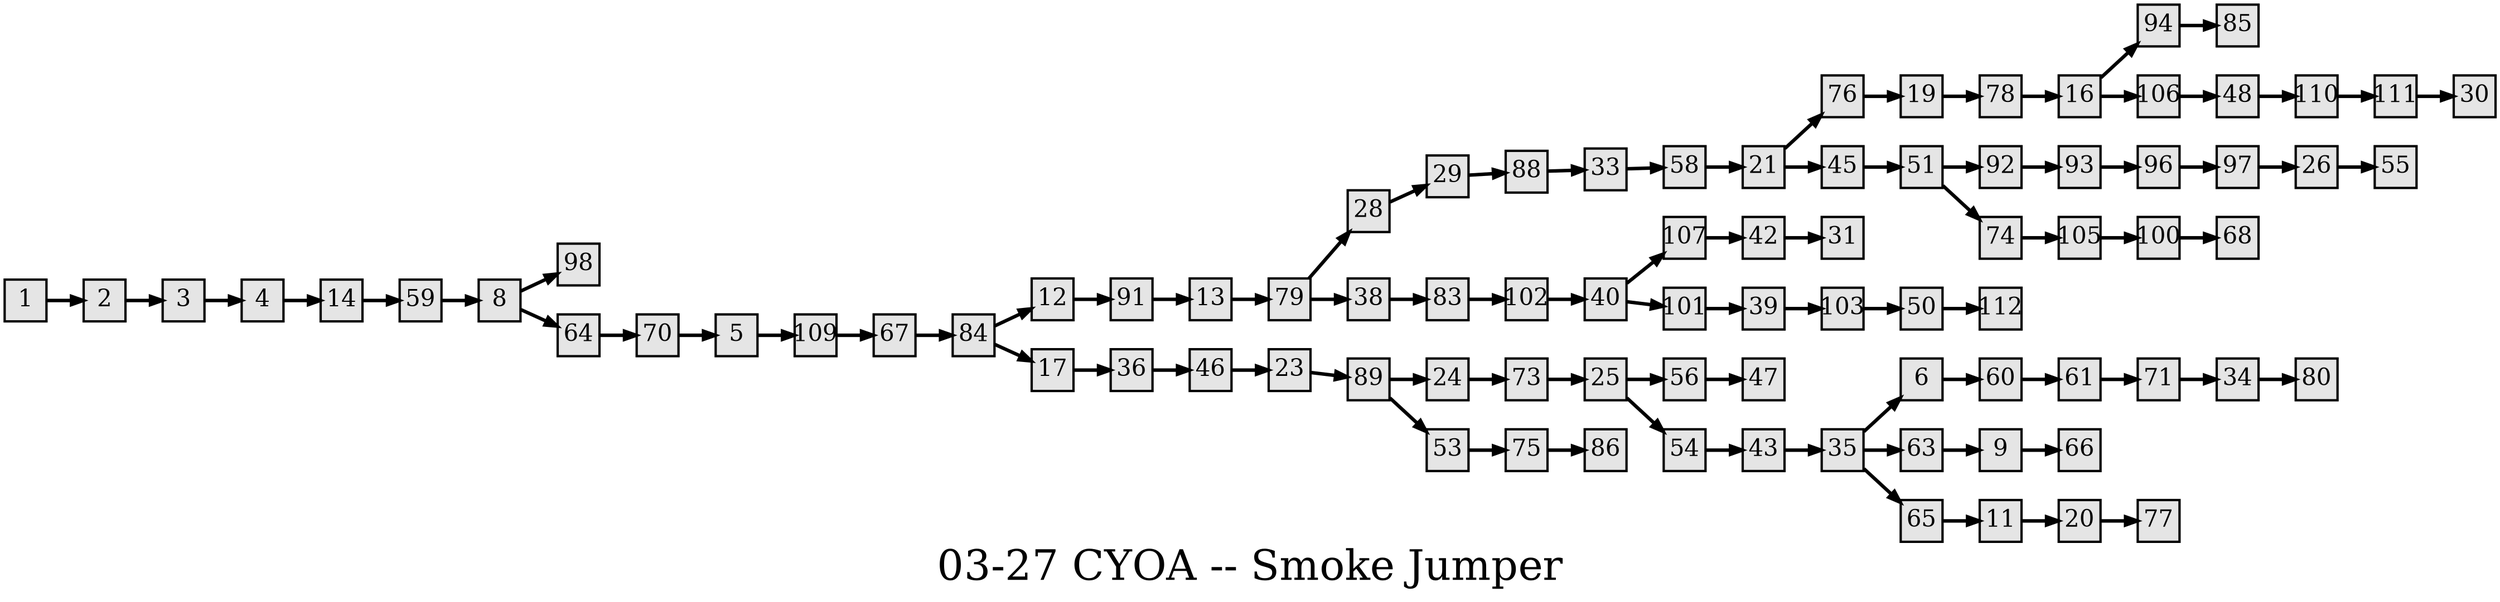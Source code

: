 digraph g{
  graph [ label="03-27 CYOA -- Smoke Jumper" rankdir=LR, ordering=out, fontsize=36, nodesep="0.35", ranksep="0.45"];
  node  [shape=rect, penwidth=2, fontsize=20, style=filled, fillcolor=grey90, margin="0,0", labelfloat=true, regular=true, fixedsize=true];
  edge  [labelfloat=true, penwidth=3, fontsize=12];

  1 -> 2;
  2 -> 3;
  3 -> 4;
  4 -> 14;
  5 -> 109;
  6 -> 60;
  8 -> 98;
  8 -> 64;
  9 -> 66;
  11 -> 20;
  12 -> 91;
  13 -> 79;
  14 -> 59;
  16 -> 94;
  16 -> 106;
  17 -> 36;
  19 -> 78;
  20 -> 77;
  21 -> 76;
  21 -> 45;
  23 -> 89;
  24 -> 73;
  25 -> 56;
  25 -> 54;
  26 -> 55;
  28 -> 29;
  29 -> 88;
  33 -> 58;
  34 -> 80;
  35 -> 6;
  35 -> 63;
  35 -> 65;
  36 -> 46;
  38 -> 83;
  39 -> 103;
  40 -> 107;
  40 -> 101;
  42 -> 31;
  43 -> 35;
  45 -> 51;
  46 -> 23;
  48 -> 110;
  50 -> 112;
  51 -> 92;
  51 -> 74;
  53 -> 75;
  54 -> 43;
  56 -> 47;
  58 -> 21;
  59 -> 8;
  60 -> 61;
  61 -> 71;
  63 -> 9;
  64 -> 70;
  65 -> 11;
  67 -> 84;
  70 -> 5;
  71 -> 34;
  73 -> 25;
  74 -> 105;
  75 -> 86;
  76 -> 19;
  78 -> 16;
  79 -> 28;
  79 -> 38;
  83 -> 102;
  84 -> 12;
  84 -> 17;
  88 -> 33;
  89 -> 24;
  89 -> 53;
  91 -> 13;
  92 -> 93;
  93 -> 96;
  94 -> 85;
  96 -> 97;
  97 -> 26;
  100 -> 68;
  101 -> 39;
  102 -> 40;
  103 -> 50;
  105 -> 100;
  106 -> 48;
  107 -> 42;
  109 -> 67;
  110 -> 111;
  111 -> 30;
  
}

